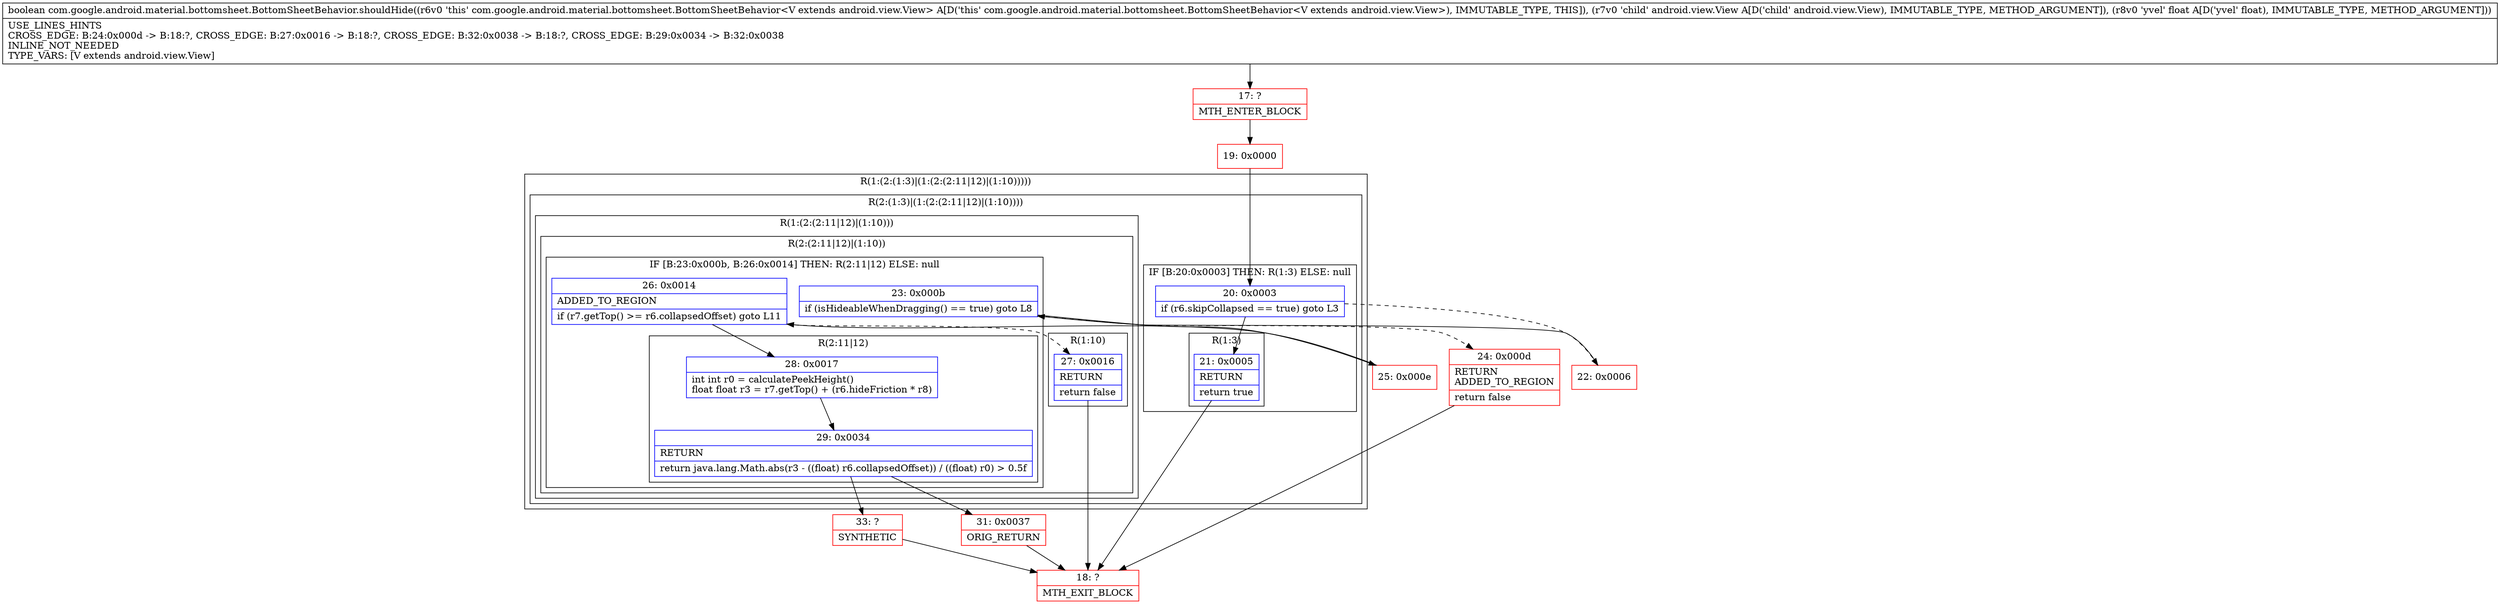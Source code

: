 digraph "CFG forcom.google.android.material.bottomsheet.BottomSheetBehavior.shouldHide(Landroid\/view\/View;F)Z" {
subgraph cluster_Region_535705094 {
label = "R(1:(2:(1:3)|(1:(2:(2:11|12)|(1:10)))))";
node [shape=record,color=blue];
subgraph cluster_Region_1902656941 {
label = "R(2:(1:3)|(1:(2:(2:11|12)|(1:10))))";
node [shape=record,color=blue];
subgraph cluster_IfRegion_541130889 {
label = "IF [B:20:0x0003] THEN: R(1:3) ELSE: null";
node [shape=record,color=blue];
Node_20 [shape=record,label="{20\:\ 0x0003|if (r6.skipCollapsed == true) goto L3\l}"];
subgraph cluster_Region_222383504 {
label = "R(1:3)";
node [shape=record,color=blue];
Node_21 [shape=record,label="{21\:\ 0x0005|RETURN\l|return true\l}"];
}
}
subgraph cluster_Region_1668355128 {
label = "R(1:(2:(2:11|12)|(1:10)))";
node [shape=record,color=blue];
subgraph cluster_Region_1397016750 {
label = "R(2:(2:11|12)|(1:10))";
node [shape=record,color=blue];
subgraph cluster_IfRegion_2074730247 {
label = "IF [B:23:0x000b, B:26:0x0014] THEN: R(2:11|12) ELSE: null";
node [shape=record,color=blue];
Node_23 [shape=record,label="{23\:\ 0x000b|if (isHideableWhenDragging() == true) goto L8\l}"];
Node_26 [shape=record,label="{26\:\ 0x0014|ADDED_TO_REGION\l|if (r7.getTop() \>= r6.collapsedOffset) goto L11\l}"];
subgraph cluster_Region_1674292552 {
label = "R(2:11|12)";
node [shape=record,color=blue];
Node_28 [shape=record,label="{28\:\ 0x0017|int int r0 = calculatePeekHeight()\lfloat float r3 = r7.getTop() + (r6.hideFriction * r8)\l}"];
Node_29 [shape=record,label="{29\:\ 0x0034|RETURN\l|return java.lang.Math.abs(r3 \- ((float) r6.collapsedOffset)) \/ ((float) r0) \> 0.5f\l}"];
}
}
subgraph cluster_Region_2088972335 {
label = "R(1:10)";
node [shape=record,color=blue];
Node_27 [shape=record,label="{27\:\ 0x0016|RETURN\l|return false\l}"];
}
}
}
}
}
Node_17 [shape=record,color=red,label="{17\:\ ?|MTH_ENTER_BLOCK\l}"];
Node_19 [shape=record,color=red,label="{19\:\ 0x0000}"];
Node_18 [shape=record,color=red,label="{18\:\ ?|MTH_EXIT_BLOCK\l}"];
Node_22 [shape=record,color=red,label="{22\:\ 0x0006}"];
Node_24 [shape=record,color=red,label="{24\:\ 0x000d|RETURN\lADDED_TO_REGION\l|return false\l}"];
Node_25 [shape=record,color=red,label="{25\:\ 0x000e}"];
Node_31 [shape=record,color=red,label="{31\:\ 0x0037|ORIG_RETURN\l}"];
Node_33 [shape=record,color=red,label="{33\:\ ?|SYNTHETIC\l}"];
MethodNode[shape=record,label="{boolean com.google.android.material.bottomsheet.BottomSheetBehavior.shouldHide((r6v0 'this' com.google.android.material.bottomsheet.BottomSheetBehavior\<V extends android.view.View\> A[D('this' com.google.android.material.bottomsheet.BottomSheetBehavior\<V extends android.view.View\>), IMMUTABLE_TYPE, THIS]), (r7v0 'child' android.view.View A[D('child' android.view.View), IMMUTABLE_TYPE, METHOD_ARGUMENT]), (r8v0 'yvel' float A[D('yvel' float), IMMUTABLE_TYPE, METHOD_ARGUMENT]))  | USE_LINES_HINTS\lCROSS_EDGE: B:24:0x000d \-\> B:18:?, CROSS_EDGE: B:27:0x0016 \-\> B:18:?, CROSS_EDGE: B:32:0x0038 \-\> B:18:?, CROSS_EDGE: B:29:0x0034 \-\> B:32:0x0038\lINLINE_NOT_NEEDED\lTYPE_VARS: [V extends android.view.View]\l}"];
MethodNode -> Node_17;Node_20 -> Node_21;
Node_20 -> Node_22[style=dashed];
Node_21 -> Node_18;
Node_23 -> Node_24[style=dashed];
Node_23 -> Node_25;
Node_26 -> Node_27[style=dashed];
Node_26 -> Node_28;
Node_28 -> Node_29;
Node_29 -> Node_31;
Node_29 -> Node_33;
Node_27 -> Node_18;
Node_17 -> Node_19;
Node_19 -> Node_20;
Node_22 -> Node_23;
Node_24 -> Node_18;
Node_25 -> Node_26;
Node_31 -> Node_18;
Node_33 -> Node_18;
}


